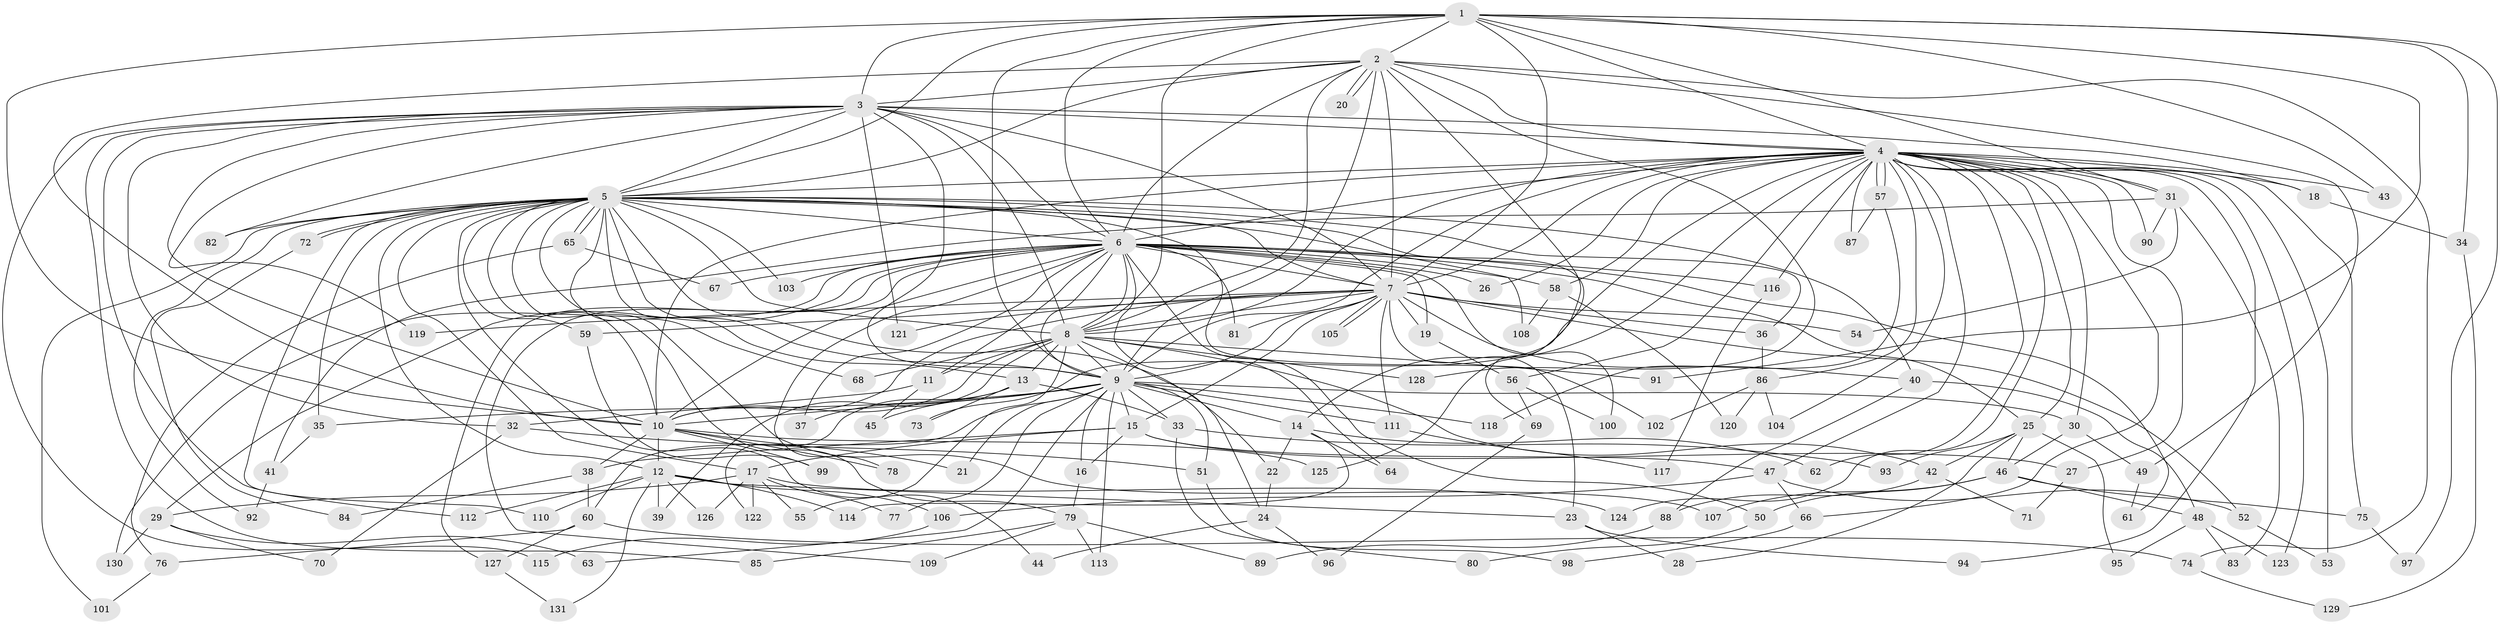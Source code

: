 // Generated by graph-tools (version 1.1) at 2025/25/03/09/25 03:25:39]
// undirected, 131 vertices, 287 edges
graph export_dot {
graph [start="1"]
  node [color=gray90,style=filled];
  1;
  2;
  3;
  4;
  5;
  6;
  7;
  8;
  9;
  10;
  11;
  12;
  13;
  14;
  15;
  16;
  17;
  18;
  19;
  20;
  21;
  22;
  23;
  24;
  25;
  26;
  27;
  28;
  29;
  30;
  31;
  32;
  33;
  34;
  35;
  36;
  37;
  38;
  39;
  40;
  41;
  42;
  43;
  44;
  45;
  46;
  47;
  48;
  49;
  50;
  51;
  52;
  53;
  54;
  55;
  56;
  57;
  58;
  59;
  60;
  61;
  62;
  63;
  64;
  65;
  66;
  67;
  68;
  69;
  70;
  71;
  72;
  73;
  74;
  75;
  76;
  77;
  78;
  79;
  80;
  81;
  82;
  83;
  84;
  85;
  86;
  87;
  88;
  89;
  90;
  91;
  92;
  93;
  94;
  95;
  96;
  97;
  98;
  99;
  100;
  101;
  102;
  103;
  104;
  105;
  106;
  107;
  108;
  109;
  110;
  111;
  112;
  113;
  114;
  115;
  116;
  117;
  118;
  119;
  120;
  121;
  122;
  123;
  124;
  125;
  126;
  127;
  128;
  129;
  130;
  131;
  1 -- 2;
  1 -- 3;
  1 -- 4;
  1 -- 5;
  1 -- 6;
  1 -- 7;
  1 -- 8;
  1 -- 9;
  1 -- 10;
  1 -- 31;
  1 -- 34;
  1 -- 43;
  1 -- 91;
  1 -- 97;
  2 -- 3;
  2 -- 4;
  2 -- 5;
  2 -- 6;
  2 -- 7;
  2 -- 8;
  2 -- 9;
  2 -- 10;
  2 -- 20;
  2 -- 20;
  2 -- 49;
  2 -- 74;
  2 -- 125;
  2 -- 128;
  3 -- 4;
  3 -- 5;
  3 -- 6;
  3 -- 7;
  3 -- 8;
  3 -- 9;
  3 -- 10;
  3 -- 18;
  3 -- 32;
  3 -- 82;
  3 -- 85;
  3 -- 112;
  3 -- 115;
  3 -- 119;
  3 -- 121;
  4 -- 5;
  4 -- 6;
  4 -- 7;
  4 -- 8;
  4 -- 9;
  4 -- 10;
  4 -- 14;
  4 -- 18;
  4 -- 25;
  4 -- 26;
  4 -- 27;
  4 -- 30;
  4 -- 31;
  4 -- 43;
  4 -- 47;
  4 -- 53;
  4 -- 56;
  4 -- 57;
  4 -- 57;
  4 -- 58;
  4 -- 62;
  4 -- 66;
  4 -- 73;
  4 -- 75;
  4 -- 86;
  4 -- 87;
  4 -- 90;
  4 -- 94;
  4 -- 104;
  4 -- 116;
  4 -- 123;
  4 -- 124;
  5 -- 6;
  5 -- 7;
  5 -- 8;
  5 -- 9;
  5 -- 10;
  5 -- 12;
  5 -- 13;
  5 -- 17;
  5 -- 22;
  5 -- 35;
  5 -- 36;
  5 -- 40;
  5 -- 44;
  5 -- 59;
  5 -- 65;
  5 -- 65;
  5 -- 68;
  5 -- 69;
  5 -- 72;
  5 -- 72;
  5 -- 79;
  5 -- 82;
  5 -- 92;
  5 -- 101;
  5 -- 102;
  5 -- 103;
  5 -- 107;
  5 -- 108;
  5 -- 110;
  6 -- 7;
  6 -- 8;
  6 -- 9;
  6 -- 10;
  6 -- 11;
  6 -- 19;
  6 -- 25;
  6 -- 26;
  6 -- 29;
  6 -- 37;
  6 -- 50;
  6 -- 58;
  6 -- 61;
  6 -- 64;
  6 -- 67;
  6 -- 78;
  6 -- 81;
  6 -- 100;
  6 -- 103;
  6 -- 109;
  6 -- 116;
  6 -- 127;
  6 -- 130;
  7 -- 8;
  7 -- 9;
  7 -- 10;
  7 -- 15;
  7 -- 19;
  7 -- 23;
  7 -- 36;
  7 -- 40;
  7 -- 52;
  7 -- 54;
  7 -- 59;
  7 -- 81;
  7 -- 105;
  7 -- 105;
  7 -- 111;
  7 -- 119;
  7 -- 121;
  8 -- 9;
  8 -- 10;
  8 -- 11;
  8 -- 13;
  8 -- 24;
  8 -- 39;
  8 -- 42;
  8 -- 55;
  8 -- 68;
  8 -- 91;
  8 -- 128;
  9 -- 10;
  9 -- 14;
  9 -- 15;
  9 -- 16;
  9 -- 21;
  9 -- 30;
  9 -- 33;
  9 -- 35;
  9 -- 45;
  9 -- 51;
  9 -- 60;
  9 -- 63;
  9 -- 77;
  9 -- 111;
  9 -- 113;
  9 -- 118;
  10 -- 12;
  10 -- 21;
  10 -- 38;
  10 -- 78;
  10 -- 99;
  10 -- 125;
  11 -- 32;
  11 -- 45;
  12 -- 23;
  12 -- 39;
  12 -- 106;
  12 -- 110;
  12 -- 112;
  12 -- 114;
  12 -- 126;
  12 -- 131;
  13 -- 33;
  13 -- 37;
  13 -- 73;
  13 -- 122;
  14 -- 22;
  14 -- 62;
  14 -- 64;
  14 -- 114;
  15 -- 16;
  15 -- 17;
  15 -- 27;
  15 -- 38;
  15 -- 47;
  16 -- 79;
  17 -- 29;
  17 -- 55;
  17 -- 77;
  17 -- 122;
  17 -- 124;
  17 -- 126;
  18 -- 34;
  19 -- 56;
  22 -- 24;
  23 -- 28;
  23 -- 94;
  24 -- 44;
  24 -- 96;
  25 -- 28;
  25 -- 42;
  25 -- 46;
  25 -- 93;
  25 -- 95;
  27 -- 71;
  29 -- 63;
  29 -- 70;
  29 -- 130;
  30 -- 46;
  30 -- 49;
  31 -- 41;
  31 -- 54;
  31 -- 83;
  31 -- 90;
  32 -- 51;
  32 -- 70;
  33 -- 80;
  33 -- 93;
  34 -- 129;
  35 -- 41;
  36 -- 86;
  38 -- 60;
  38 -- 84;
  40 -- 48;
  40 -- 88;
  41 -- 92;
  42 -- 71;
  42 -- 88;
  46 -- 48;
  46 -- 50;
  46 -- 75;
  46 -- 107;
  47 -- 52;
  47 -- 66;
  47 -- 106;
  48 -- 83;
  48 -- 95;
  48 -- 123;
  49 -- 61;
  50 -- 80;
  51 -- 98;
  52 -- 53;
  56 -- 69;
  56 -- 100;
  57 -- 87;
  57 -- 118;
  58 -- 108;
  58 -- 120;
  59 -- 99;
  60 -- 74;
  60 -- 76;
  60 -- 127;
  65 -- 67;
  65 -- 76;
  66 -- 98;
  69 -- 96;
  72 -- 84;
  74 -- 129;
  75 -- 97;
  76 -- 101;
  79 -- 85;
  79 -- 89;
  79 -- 109;
  79 -- 113;
  86 -- 102;
  86 -- 104;
  86 -- 120;
  88 -- 89;
  106 -- 115;
  111 -- 117;
  116 -- 117;
  127 -- 131;
}
